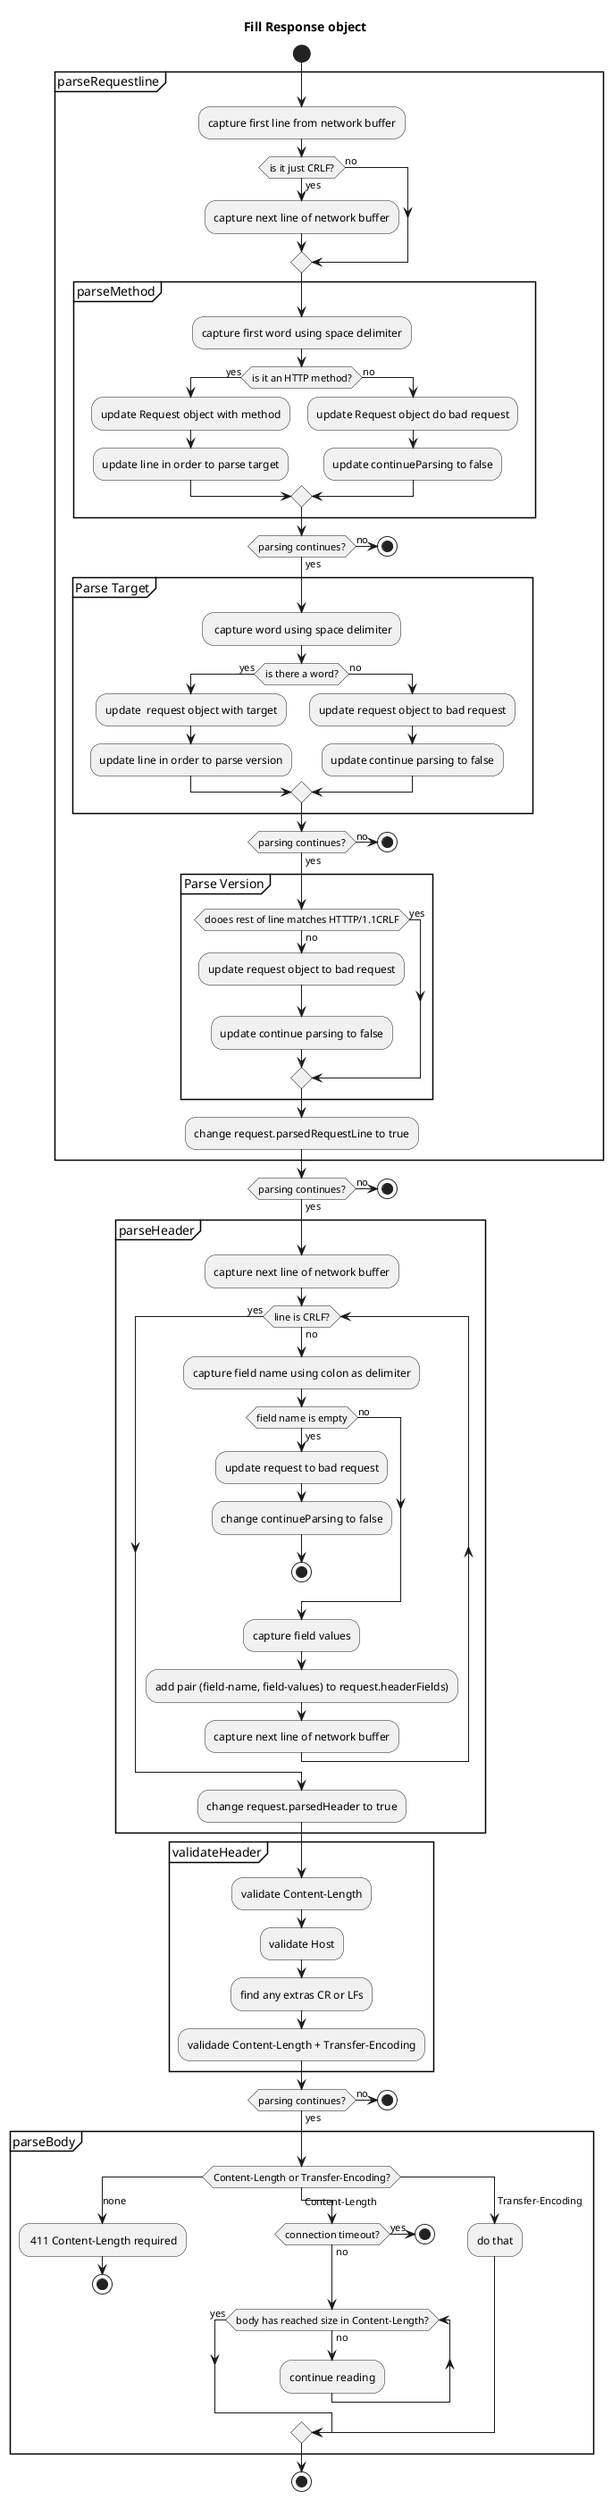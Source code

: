 @startuml

title Fill Response object

start
	group parseRequestline
		:capture first line from network buffer;
		if (is it just CRLF?) then (yes)
			:capture next line of network buffer;
		else (no)
		endif
		group parseMethod
			:capture first word using space delimiter;
			if (is it an HTTP method?) then (yes)
				:update Request object with method;
				:update line in order to parse target;
			else (no)
				:update Request object do bad request;
				:update continueParsing to false;
			endif
		end group
		if (parsing continues?) then (no)
			stop;
		else (yes)
			group Parse Target
				: capture word using space delimiter;
			if (is there a word?) then (yes)
				:update  request object with target;
				:update line in order to parse version;
			else (no)
				:update request object to bad request;
				:update continue parsing to false;
			endif
			end group
		if (parsing continues?) then (no)
			stop;
		else (yes)
			group Parse Version
				if (dooes rest of line matches HTTTP/1.1CRLF) then (no)
				:update request object to bad request;
				:update continue parsing to false;
			else (yes)
			endif
			end group
			:change request.parsedRequestLine to true;
		endif
		endif
	end group
		if (parsing continues?) then (no)
			stop;
		else (yes)
	group parseHeader
		:capture next line of network buffer;
		while (line is CRLF?) is (no)
			:capture field name using colon as delimiter;
			if (field name is empty) then (yes)
				:update request to bad request;
				:change continueParsing to false;
				stop
			else (no)
			endif
			:capture field values;
			:add pair (field-name, field-values) to request.headerFields);
			:capture next line of network buffer;
		endwhile (yes)
		:change request.parsedHeader to true;
	end group
	group validateHeader
		:validate Content-Length;
		:validate Host;
		:find any extras CR or LFs;
		:validade Content-Length + Transfer-Encoding;
	end group
		if (parsing continues?) then (no)
			stop
		else (yes)
		endif
	group parseBody
		switch (Content-Length or Transfer-Encoding?)
			case (none)
			: 411 Content-Length required;
			stop;
			case ( Content-Length )
			if (connection timeout?) then (yes)
				stop
			else (no)
			endif
			while (body has reached size in Content-Length?) is (no)
				:continue reading;
			endwhile (yes)
			case ( Transfer-Encoding )
				:do that;
		endswitch
	end group
stop


@enduml
